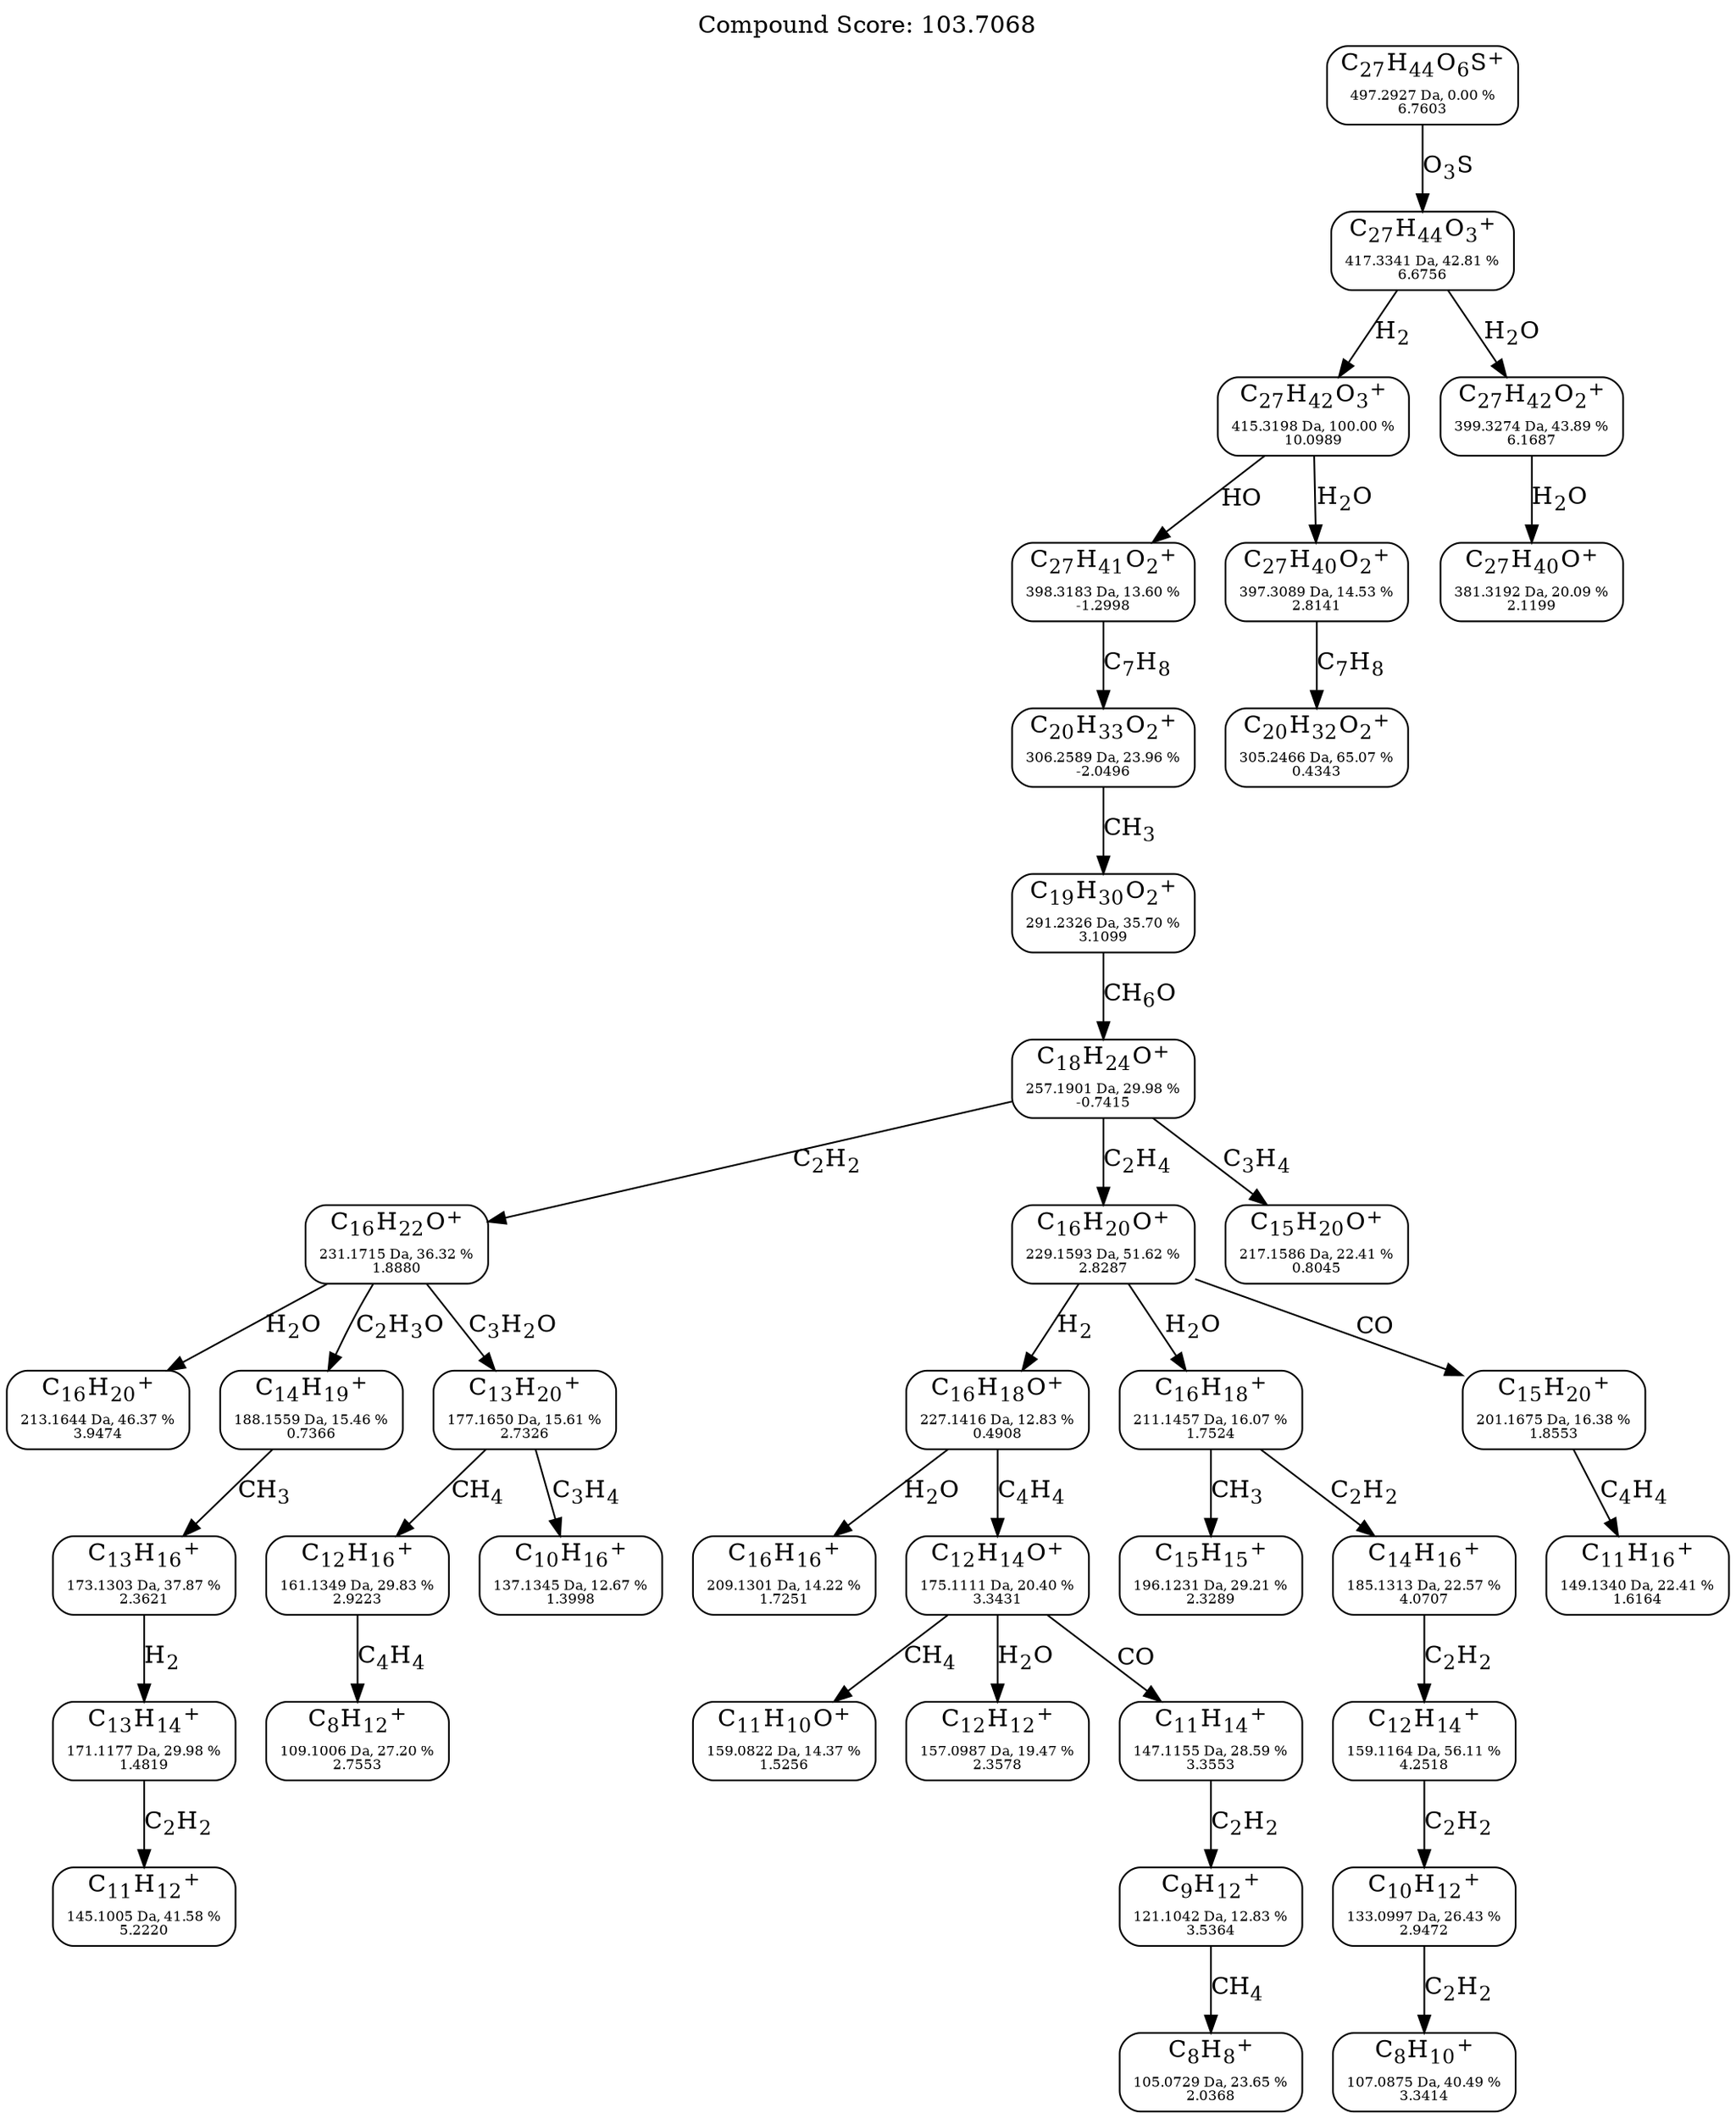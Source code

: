 strict digraph {
	node [shape=rect,style=rounded];
	labelloc="t";
	label="Compound Score: 103.7068";
	C27H45O6S [label=<C<SUB>27</SUB>H<SUB>44</SUB>O<SUB>6</SUB>S<SUP>+</SUP><FONT POINT-SIZE="8"><BR /> <BR />497.2927 Da, 0.00 %<BR />6.7603</FONT>>];
	C27H45O3 [label=<C<SUB>27</SUB>H<SUB>44</SUB>O<SUB>3</SUB><SUP>+</SUP><FONT POINT-SIZE="8"><BR /> <BR />417.3341 Da, 42.81 %<BR />6.6756</FONT>>];
	C27H43O3 [label=<C<SUB>27</SUB>H<SUB>42</SUB>O<SUB>3</SUB><SUP>+</SUP><FONT POINT-SIZE="8"><BR /> <BR />415.3198 Da, 100.00 %<BR />10.0989</FONT>>];
	C27H43O2 [label=<C<SUB>27</SUB>H<SUB>42</SUB>O<SUB>2</SUB><SUP>+</SUP><FONT POINT-SIZE="8"><BR /> <BR />399.3274 Da, 43.89 %<BR />6.1687</FONT>>];
	C27H42O2 [label=<C<SUB>27</SUB>H<SUB>41</SUB>O<SUB>2</SUB><SUP>+</SUP><FONT POINT-SIZE="8"><BR /> <BR />398.3183 Da, 13.60 %<BR />-1.2998</FONT>>];
	C27H41O2 [label=<C<SUB>27</SUB>H<SUB>40</SUB>O<SUB>2</SUB><SUP>+</SUP><FONT POINT-SIZE="8"><BR /> <BR />397.3089 Da, 14.53 %<BR />2.8141</FONT>>];
	C27H41O [label=<C<SUB>27</SUB>H<SUB>40</SUB>O<SUP>+</SUP><FONT POINT-SIZE="8"><BR /> <BR />381.3192 Da, 20.09 %<BR />2.1199</FONT>>];
	C20H34O2 [label=<C<SUB>20</SUB>H<SUB>33</SUB>O<SUB>2</SUB><SUP>+</SUP><FONT POINT-SIZE="8"><BR /> <BR />306.2589 Da, 23.96 %<BR />-2.0496</FONT>>];
	C20H33O2 [label=<C<SUB>20</SUB>H<SUB>32</SUB>O<SUB>2</SUB><SUP>+</SUP><FONT POINT-SIZE="8"><BR /> <BR />305.2466 Da, 65.07 %<BR />0.4343</FONT>>];
	C19H31O2 [label=<C<SUB>19</SUB>H<SUB>30</SUB>O<SUB>2</SUB><SUP>+</SUP><FONT POINT-SIZE="8"><BR /> <BR />291.2326 Da, 35.70 %<BR />3.1099</FONT>>];
	C18H25O [label=<C<SUB>18</SUB>H<SUB>24</SUB>O<SUP>+</SUP><FONT POINT-SIZE="8"><BR /> <BR />257.1901 Da, 29.98 %<BR />-0.7415</FONT>>];
	C16H23O [label=<C<SUB>16</SUB>H<SUB>22</SUB>O<SUP>+</SUP><FONT POINT-SIZE="8"><BR /> <BR />231.1715 Da, 36.32 %<BR />1.8880</FONT>>];
	C16H21O [label=<C<SUB>16</SUB>H<SUB>20</SUB>O<SUP>+</SUP><FONT POINT-SIZE="8"><BR /> <BR />229.1593 Da, 51.62 %<BR />2.8287</FONT>>];
	C16H19O [label=<C<SUB>16</SUB>H<SUB>18</SUB>O<SUP>+</SUP><FONT POINT-SIZE="8"><BR /> <BR />227.1416 Da, 12.83 %<BR />0.4908</FONT>>];
	C15H21O [label=<C<SUB>15</SUB>H<SUB>20</SUB>O<SUP>+</SUP><FONT POINT-SIZE="8"><BR /> <BR />217.1586 Da, 22.41 %<BR />0.8045</FONT>>];
	C16H21 [label=<C<SUB>16</SUB>H<SUB>20</SUB><SUP>+</SUP><FONT POINT-SIZE="8"><BR /> <BR />213.1644 Da, 46.37 %<BR />3.9474</FONT>>];
	C16H19 [label=<C<SUB>16</SUB>H<SUB>18</SUB><SUP>+</SUP><FONT POINT-SIZE="8"><BR /> <BR />211.1457 Da, 16.07 %<BR />1.7524</FONT>>];
	C16H17 [label=<C<SUB>16</SUB>H<SUB>16</SUB><SUP>+</SUP><FONT POINT-SIZE="8"><BR /> <BR />209.1301 Da, 14.22 %<BR />1.7251</FONT>>];
	C15H21 [label=<C<SUB>15</SUB>H<SUB>20</SUB><SUP>+</SUP><FONT POINT-SIZE="8"><BR /> <BR />201.1675 Da, 16.38 %<BR />1.8553</FONT>>];
	C15H16 [label=<C<SUB>15</SUB>H<SUB>15</SUB><SUP>+</SUP><FONT POINT-SIZE="8"><BR /> <BR />196.1231 Da, 29.21 %<BR />2.3289</FONT>>];
	C14H20 [label=<C<SUB>14</SUB>H<SUB>19</SUB><SUP>+</SUP><FONT POINT-SIZE="8"><BR /> <BR />188.1559 Da, 15.46 %<BR />0.7366</FONT>>];
	C14H17 [label=<C<SUB>14</SUB>H<SUB>16</SUB><SUP>+</SUP><FONT POINT-SIZE="8"><BR /> <BR />185.1313 Da, 22.57 %<BR />4.0707</FONT>>];
	C13H21 [label=<C<SUB>13</SUB>H<SUB>20</SUB><SUP>+</SUP><FONT POINT-SIZE="8"><BR /> <BR />177.1650 Da, 15.61 %<BR />2.7326</FONT>>];
	C12H15O [label=<C<SUB>12</SUB>H<SUB>14</SUB>O<SUP>+</SUP><FONT POINT-SIZE="8"><BR /> <BR />175.1111 Da, 20.40 %<BR />3.3431</FONT>>];
	C13H17 [label=<C<SUB>13</SUB>H<SUB>16</SUB><SUP>+</SUP><FONT POINT-SIZE="8"><BR /> <BR />173.1303 Da, 37.87 %<BR />2.3621</FONT>>];
	C13H15 [label=<C<SUB>13</SUB>H<SUB>14</SUB><SUP>+</SUP><FONT POINT-SIZE="8"><BR /> <BR />171.1177 Da, 29.98 %<BR />1.4819</FONT>>];
	C12H17 [label=<C<SUB>12</SUB>H<SUB>16</SUB><SUP>+</SUP><FONT POINT-SIZE="8"><BR /> <BR />161.1349 Da, 29.83 %<BR />2.9223</FONT>>];
	C12H15 [label=<C<SUB>12</SUB>H<SUB>14</SUB><SUP>+</SUP><FONT POINT-SIZE="8"><BR /> <BR />159.1164 Da, 56.11 %<BR />4.2518</FONT>>];
	C11H11O [label=<C<SUB>11</SUB>H<SUB>10</SUB>O<SUP>+</SUP><FONT POINT-SIZE="8"><BR /> <BR />159.0822 Da, 14.37 %<BR />1.5256</FONT>>];
	C12H13 [label=<C<SUB>12</SUB>H<SUB>12</SUB><SUP>+</SUP><FONT POINT-SIZE="8"><BR /> <BR />157.0987 Da, 19.47 %<BR />2.3578</FONT>>];
	C11H17 [label=<C<SUB>11</SUB>H<SUB>16</SUB><SUP>+</SUP><FONT POINT-SIZE="8"><BR /> <BR />149.1340 Da, 22.41 %<BR />1.6164</FONT>>];
	C11H15 [label=<C<SUB>11</SUB>H<SUB>14</SUB><SUP>+</SUP><FONT POINT-SIZE="8"><BR /> <BR />147.1155 Da, 28.59 %<BR />3.3553</FONT>>];
	C11H13 [label=<C<SUB>11</SUB>H<SUB>12</SUB><SUP>+</SUP><FONT POINT-SIZE="8"><BR /> <BR />145.1005 Da, 41.58 %<BR />5.2220</FONT>>];
	C10H17 [label=<C<SUB>10</SUB>H<SUB>16</SUB><SUP>+</SUP><FONT POINT-SIZE="8"><BR /> <BR />137.1345 Da, 12.67 %<BR />1.3998</FONT>>];
	C10H13 [label=<C<SUB>10</SUB>H<SUB>12</SUB><SUP>+</SUP><FONT POINT-SIZE="8"><BR /> <BR />133.0997 Da, 26.43 %<BR />2.9472</FONT>>];
	C9H13 [label=<C<SUB>9</SUB>H<SUB>12</SUB><SUP>+</SUP><FONT POINT-SIZE="8"><BR /> <BR />121.1042 Da, 12.83 %<BR />3.5364</FONT>>];
	C8H13 [label=<C<SUB>8</SUB>H<SUB>12</SUB><SUP>+</SUP><FONT POINT-SIZE="8"><BR /> <BR />109.1006 Da, 27.20 %<BR />2.7553</FONT>>];
	C8H11 [label=<C<SUB>8</SUB>H<SUB>10</SUB><SUP>+</SUP><FONT POINT-SIZE="8"><BR /> <BR />107.0875 Da, 40.49 %<BR />3.3414</FONT>>];
	C8H9 [label=<C<SUB>8</SUB>H<SUB>8</SUB><SUP>+</SUP><FONT POINT-SIZE="8"><BR /> <BR />105.0729 Da, 23.65 %<BR />2.0368</FONT>>];

	C27H45O6S -> C27H45O3 [label=<O<SUB>3</SUB>S>];
	C27H45O3 -> C27H43O3 [label=<H<SUB>2</SUB>>];
	C27H45O3 -> C27H43O2 [label=<H<SUB>2</SUB>O>];
	C27H43O3 -> C27H42O2 [label=<HO>];
	C27H43O3 -> C27H41O2 [label=<H<SUB>2</SUB>O>];
	C27H43O2 -> C27H41O [label=<H<SUB>2</SUB>O>];
	C27H42O2 -> C20H34O2 [label=<C<SUB>7</SUB>H<SUB>8</SUB>>];
	C27H41O2 -> C20H33O2 [label=<C<SUB>7</SUB>H<SUB>8</SUB>>];
	C20H34O2 -> C19H31O2 [label=<CH<SUB>3</SUB>>];
	C19H31O2 -> C18H25O [label=<CH<SUB>6</SUB>O>];
	C18H25O -> C16H23O [label=<C<SUB>2</SUB>H<SUB>2</SUB>>];
	C18H25O -> C16H21O [label=<C<SUB>2</SUB>H<SUB>4</SUB>>];
	C16H21O -> C16H19O [label=<H<SUB>2</SUB>>];
	C18H25O -> C15H21O [label=<C<SUB>3</SUB>H<SUB>4</SUB>>];
	C16H23O -> C16H21 [label=<H<SUB>2</SUB>O>];
	C16H21O -> C16H19 [label=<H<SUB>2</SUB>O>];
	C16H19O -> C16H17 [label=<H<SUB>2</SUB>O>];
	C16H21O -> C15H21 [label=<CO>];
	C16H19 -> C15H16 [label=<CH<SUB>3</SUB>>];
	C16H23O -> C14H20 [label=<C<SUB>2</SUB>H<SUB>3</SUB>O>];
	C16H19 -> C14H17 [label=<C<SUB>2</SUB>H<SUB>2</SUB>>];
	C16H23O -> C13H21 [label=<C<SUB>3</SUB>H<SUB>2</SUB>O>];
	C16H19O -> C12H15O [label=<C<SUB>4</SUB>H<SUB>4</SUB>>];
	C14H20 -> C13H17 [label=<CH<SUB>3</SUB>>];
	C13H17 -> C13H15 [label=<H<SUB>2</SUB>>];
	C13H21 -> C12H17 [label=<CH<SUB>4</SUB>>];
	C14H17 -> C12H15 [label=<C<SUB>2</SUB>H<SUB>2</SUB>>];
	C12H15O -> C11H11O [label=<CH<SUB>4</SUB>>];
	C12H15O -> C12H13 [label=<H<SUB>2</SUB>O>];
	C15H21 -> C11H17 [label=<C<SUB>4</SUB>H<SUB>4</SUB>>];
	C12H15O -> C11H15 [label=<CO>];
	C13H15 -> C11H13 [label=<C<SUB>2</SUB>H<SUB>2</SUB>>];
	C13H21 -> C10H17 [label=<C<SUB>3</SUB>H<SUB>4</SUB>>];
	C12H15 -> C10H13 [label=<C<SUB>2</SUB>H<SUB>2</SUB>>];
	C11H15 -> C9H13 [label=<C<SUB>2</SUB>H<SUB>2</SUB>>];
	C12H17 -> C8H13 [label=<C<SUB>4</SUB>H<SUB>4</SUB>>];
	C10H13 -> C8H11 [label=<C<SUB>2</SUB>H<SUB>2</SUB>>];
	C9H13 -> C8H9 [label=<CH<SUB>4</SUB>>];
}